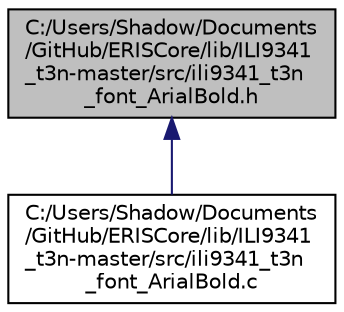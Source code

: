 digraph "C:/Users/Shadow/Documents/GitHub/ERISCore/lib/ILI9341_t3n-master/src/ili9341_t3n_font_ArialBold.h"
{
 // LATEX_PDF_SIZE
  edge [fontname="Helvetica",fontsize="10",labelfontname="Helvetica",labelfontsize="10"];
  node [fontname="Helvetica",fontsize="10",shape=record];
  Node1 [label="C:/Users/Shadow/Documents\l/GitHub/ERISCore/lib/ILI9341\l_t3n-master/src/ili9341_t3n\l_font_ArialBold.h",height=0.2,width=0.4,color="black", fillcolor="grey75", style="filled", fontcolor="black",tooltip=" "];
  Node1 -> Node2 [dir="back",color="midnightblue",fontsize="10",style="solid",fontname="Helvetica"];
  Node2 [label="C:/Users/Shadow/Documents\l/GitHub/ERISCore/lib/ILI9341\l_t3n-master/src/ili9341_t3n\l_font_ArialBold.c",height=0.2,width=0.4,color="black", fillcolor="white", style="filled",URL="$ili9341__t3n__font___arial_bold_8c.html",tooltip=" "];
}
